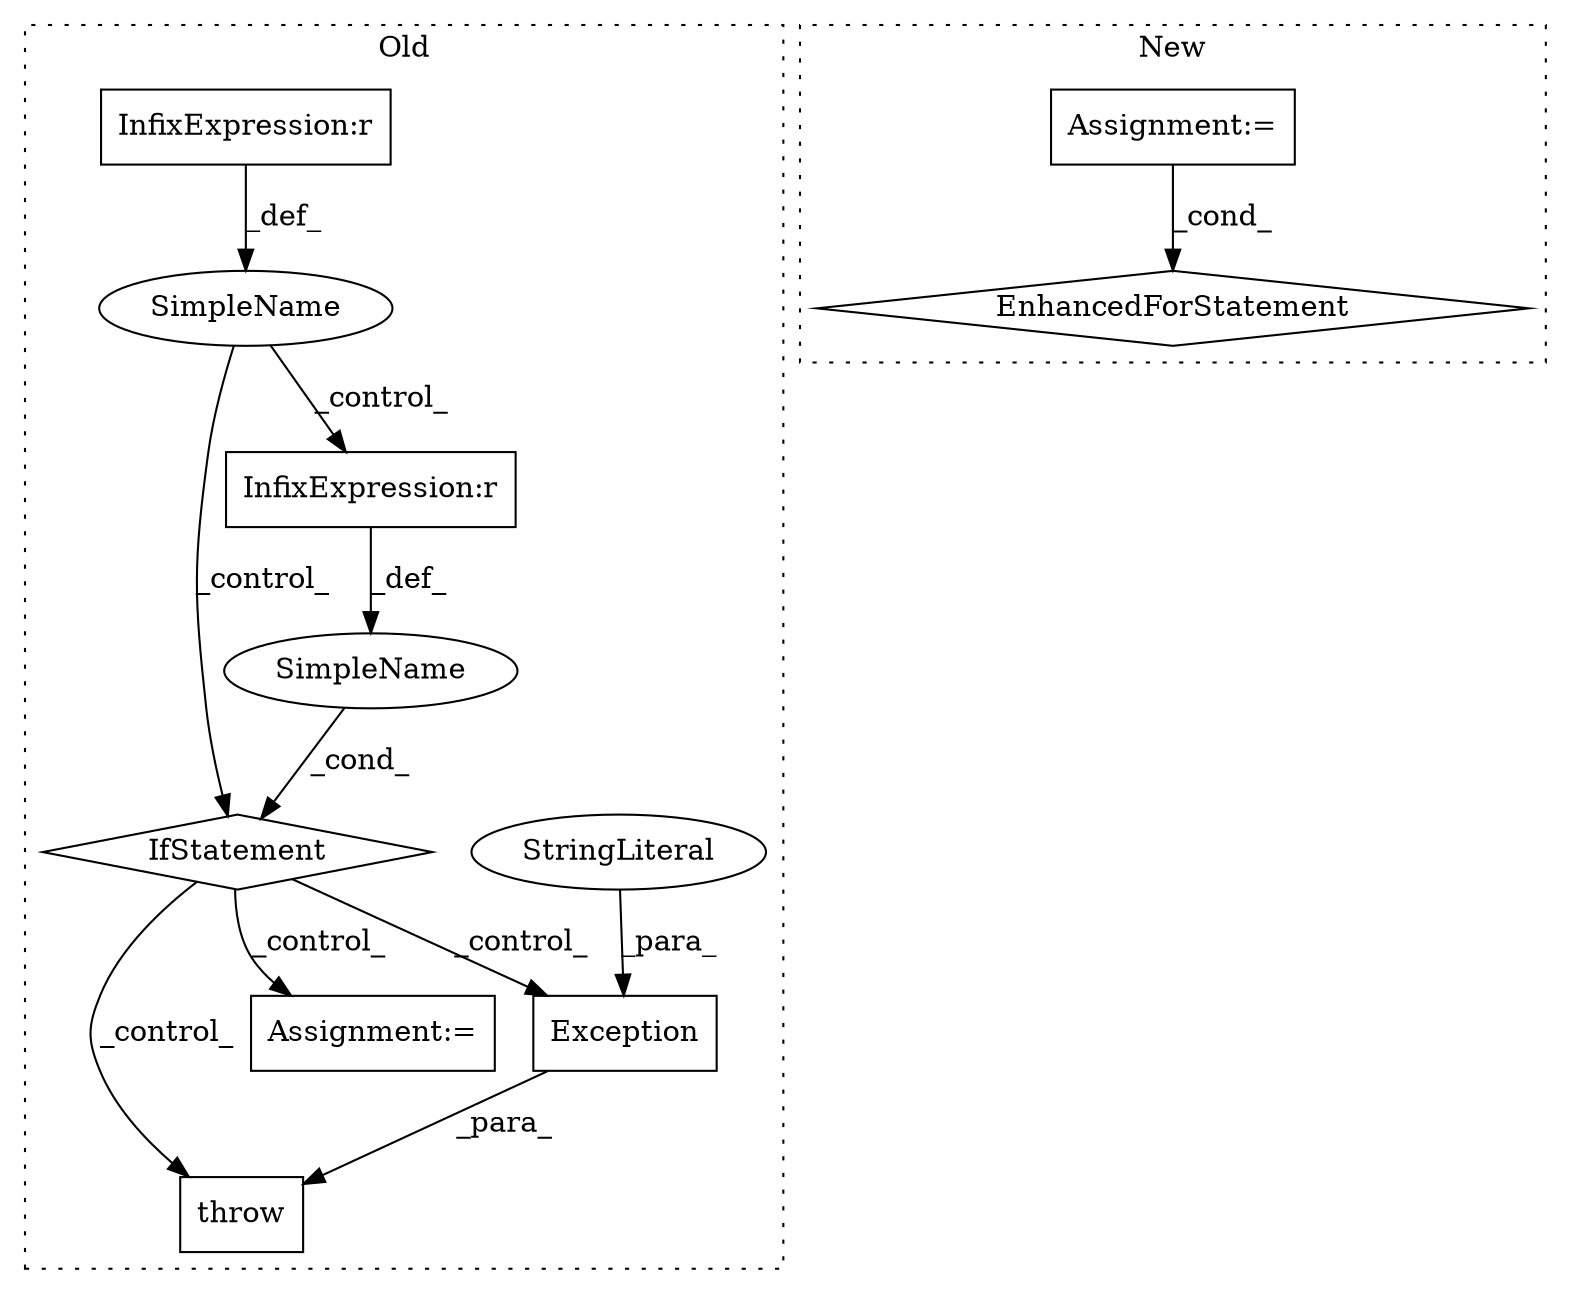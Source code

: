 digraph G {
subgraph cluster0 {
1 [label="Exception" a="32" s="6543,6676" l="10,1" shape="box"];
3 [label="throw" a="53" s="6537" l="6" shape="box"];
4 [label="SimpleName" a="42" s="" l="" shape="ellipse"];
5 [label="IfStatement" a="25" s="6208,6230" l="4,2" shape="diamond"];
7 [label="InfixExpression:r" a="27" s="6222" l="4" shape="box"];
8 [label="StringLiteral" a="45" s="6553" l="123" shape="ellipse"];
9 [label="SimpleName" a="42" s="" l="" shape="ellipse"];
10 [label="InfixExpression:r" a="27" s="6194" l="3" shape="box"];
11 [label="Assignment:=" a="7" s="6447" l="1" shape="box"];
label = "Old";
style="dotted";
}
subgraph cluster1 {
2 [label="EnhancedForStatement" a="70" s="6174,6277" l="53,2" shape="diamond"];
6 [label="Assignment:=" a="7" s="6174,6277" l="53,2" shape="box"];
label = "New";
style="dotted";
}
1 -> 3 [label="_para_"];
4 -> 5 [label="_cond_"];
5 -> 1 [label="_control_"];
5 -> 11 [label="_control_"];
5 -> 3 [label="_control_"];
6 -> 2 [label="_cond_"];
7 -> 4 [label="_def_"];
8 -> 1 [label="_para_"];
9 -> 7 [label="_control_"];
9 -> 5 [label="_control_"];
10 -> 9 [label="_def_"];
}